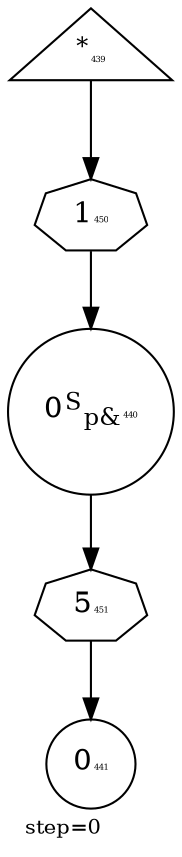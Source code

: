 digraph {
  graph  [labelloc=bottom,labeljust=left,fontsize="10",label="step=0"];
  "439" [shape=triangle,peripheries="1",label=<<SUP>*</SUP><FONT POINT-SIZE='4'>439</FONT>>,labelfontcolor=black,color=black];
  "440" [shape=circle,peripheries="1",label=<0<SUP>S</SUP><SUB>p&amp;</SUB><FONT POINT-SIZE='4'>440</FONT>>,labelfontcolor=black,color=black];
  "441" [shape=circle,peripheries="1",label=<0<FONT POINT-SIZE='4'>441</FONT>>,labelfontcolor=black,color=black];
  "450" [label=<1<FONT POINT-SIZE='4'>450</FONT>>,peripheries="1",color=black,shape=septagon];
  "439" -> "450" [color=black];
  "450" -> "440" [color=black];
  "451" [label=<5<FONT POINT-SIZE='4'>451</FONT>>,peripheries="1",color=black,shape=septagon];
  "440" -> "451" [color=black];
  "451" -> "441" [color=black];
}